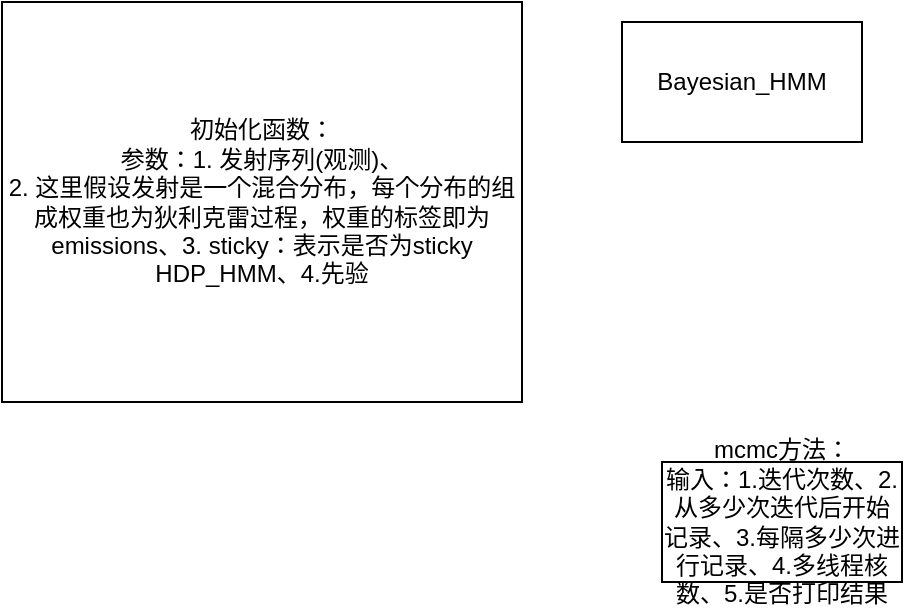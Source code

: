 <mxfile version="20.8.23" type="github">
  <diagram name="第 1 页" id="791Q4_Yd7dYDzGWZ0i0M">
    <mxGraphModel dx="1387" dy="801" grid="1" gridSize="10" guides="1" tooltips="1" connect="1" arrows="1" fold="1" page="1" pageScale="1" pageWidth="827" pageHeight="1169" math="0" shadow="0">
      <root>
        <mxCell id="0" />
        <mxCell id="1" parent="0" />
        <mxCell id="VvPlbChHZbXthlWbuQ1D-1" value="Bayesian_HMM" style="rounded=0;whiteSpace=wrap;html=1;" vertex="1" parent="1">
          <mxGeometry x="330" y="110" width="120" height="60" as="geometry" />
        </mxCell>
        <mxCell id="VvPlbChHZbXthlWbuQ1D-3" value="初始化函数：&lt;br&gt;参数：1. 发射序列(观测)、&lt;br&gt;2. 这里假设发射是一个混合分布，每个分布的组成权重也为狄利克雷过程，权重的标签即为emissions、3. sticky：表示是否为sticky HDP_HMM、4.先验" style="rounded=0;whiteSpace=wrap;html=1;" vertex="1" parent="1">
          <mxGeometry x="20" y="100" width="260" height="200" as="geometry" />
        </mxCell>
        <mxCell id="VvPlbChHZbXthlWbuQ1D-4" value="mcmc方法：&lt;br&gt;输入：1.迭代次数、2.从多少次迭代后开始记录、3.每隔多少次进行记录、4.多线程核数、5.是否打印结果" style="rounded=0;whiteSpace=wrap;html=1;" vertex="1" parent="1">
          <mxGeometry x="350" y="330" width="120" height="60" as="geometry" />
        </mxCell>
      </root>
    </mxGraphModel>
  </diagram>
</mxfile>
